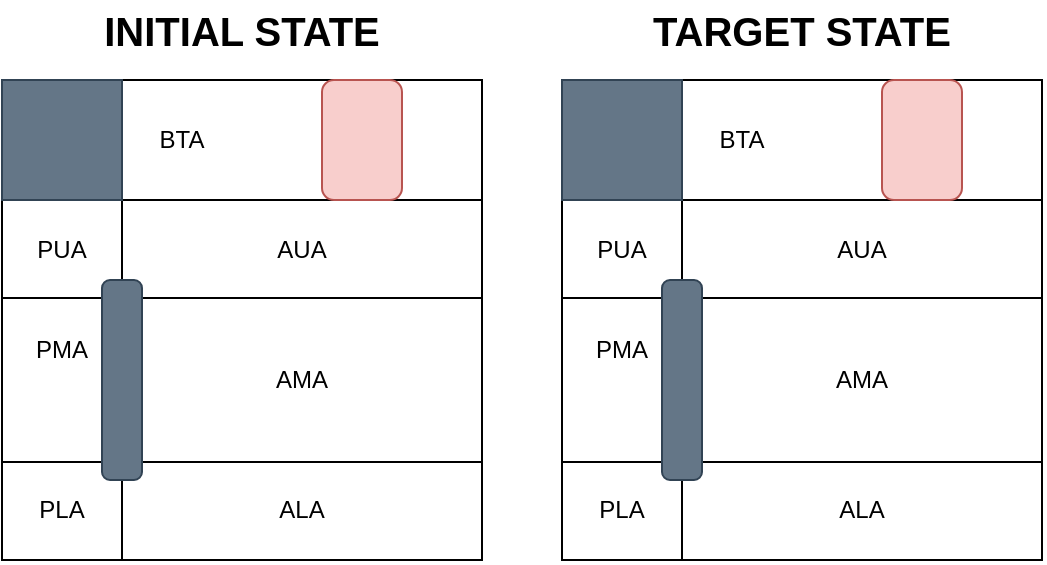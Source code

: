 <mxfile version="22.0.8" type="device">
  <diagram name="Página-1" id="VuSWSpo61Ne59JDOaEKN">
    <mxGraphModel dx="768" dy="772" grid="0" gridSize="10" guides="1" tooltips="1" connect="1" arrows="1" fold="1" page="0" pageScale="1" pageWidth="827" pageHeight="1169" math="0" shadow="0">
      <root>
        <mxCell id="0" />
        <mxCell id="1" parent="0" />
        <mxCell id="8L7mYQctwdsUqbmp2qaU-1" value="" style="whiteSpace=wrap;html=1;aspect=fixed;" vertex="1" parent="1">
          <mxGeometry x="240" y="240" width="240" height="240" as="geometry" />
        </mxCell>
        <mxCell id="8L7mYQctwdsUqbmp2qaU-2" value="" style="endArrow=none;html=1;rounded=0;entryX=0.25;entryY=0;entryDx=0;entryDy=0;exitX=0.25;exitY=1;exitDx=0;exitDy=0;" edge="1" parent="1" source="8L7mYQctwdsUqbmp2qaU-1" target="8L7mYQctwdsUqbmp2qaU-1">
          <mxGeometry width="50" height="50" relative="1" as="geometry">
            <mxPoint x="370" y="420" as="sourcePoint" />
            <mxPoint x="420" y="370" as="targetPoint" />
          </mxGeometry>
        </mxCell>
        <mxCell id="8L7mYQctwdsUqbmp2qaU-3" value="" style="endArrow=none;html=1;rounded=0;exitX=0;exitY=0.25;exitDx=0;exitDy=0;entryX=1;entryY=0.25;entryDx=0;entryDy=0;" edge="1" parent="1" source="8L7mYQctwdsUqbmp2qaU-1" target="8L7mYQctwdsUqbmp2qaU-1">
          <mxGeometry width="50" height="50" relative="1" as="geometry">
            <mxPoint x="370" y="420" as="sourcePoint" />
            <mxPoint x="420" y="370" as="targetPoint" />
          </mxGeometry>
        </mxCell>
        <mxCell id="8L7mYQctwdsUqbmp2qaU-4" value="" style="endArrow=none;html=1;rounded=0;exitX=0;exitY=0.75;exitDx=0;exitDy=0;entryX=1;entryY=0.75;entryDx=0;entryDy=0;" edge="1" parent="1">
          <mxGeometry width="50" height="50" relative="1" as="geometry">
            <mxPoint x="240" y="431" as="sourcePoint" />
            <mxPoint x="480" y="431" as="targetPoint" />
          </mxGeometry>
        </mxCell>
        <mxCell id="8L7mYQctwdsUqbmp2qaU-5" value="" style="endArrow=none;html=1;rounded=0;exitX=0;exitY=0.5;exitDx=0;exitDy=0;entryX=1;entryY=0.5;entryDx=0;entryDy=0;" edge="1" parent="1">
          <mxGeometry width="50" height="50" relative="1" as="geometry">
            <mxPoint x="240" y="349" as="sourcePoint" />
            <mxPoint x="480" y="349" as="targetPoint" />
          </mxGeometry>
        </mxCell>
        <mxCell id="8L7mYQctwdsUqbmp2qaU-6" value="" style="rounded=1;whiteSpace=wrap;html=1;fillColor=#647687;strokeColor=#314354;fontColor=#ffffff;arcSize=0;" vertex="1" parent="1">
          <mxGeometry x="240" y="240" width="60" height="60" as="geometry" />
        </mxCell>
        <mxCell id="8L7mYQctwdsUqbmp2qaU-7" value="" style="rounded=1;whiteSpace=wrap;html=1;fillColor=#647687;strokeColor=#314354;fontColor=#ffffff;arcSize=20;" vertex="1" parent="1">
          <mxGeometry x="290" y="340" width="20" height="100" as="geometry" />
        </mxCell>
        <mxCell id="8L7mYQctwdsUqbmp2qaU-9" value="" style="shape=image;html=1;verticalAlign=top;verticalLabelPosition=bottom;labelBackgroundColor=#ffffff;imageAspect=0;aspect=fixed;image=https://cdn1.iconfinder.com/data/icons/science-technology-outline-24-px/24/Android_android_robot_operative_system_robot_technology-128.png" vertex="1" parent="1">
          <mxGeometry x="442" y="251" width="38" height="38" as="geometry" />
        </mxCell>
        <mxCell id="8L7mYQctwdsUqbmp2qaU-10" value="BTA" style="text;html=1;strokeColor=none;fillColor=none;align=center;verticalAlign=middle;whiteSpace=wrap;rounded=0;" vertex="1" parent="1">
          <mxGeometry x="300" y="255" width="60" height="30" as="geometry" />
        </mxCell>
        <mxCell id="8L7mYQctwdsUqbmp2qaU-11" value="PUA" style="text;html=1;strokeColor=none;fillColor=none;align=center;verticalAlign=middle;whiteSpace=wrap;rounded=0;" vertex="1" parent="1">
          <mxGeometry x="240" y="310" width="60" height="30" as="geometry" />
        </mxCell>
        <mxCell id="8L7mYQctwdsUqbmp2qaU-12" value="AUA" style="text;html=1;strokeColor=none;fillColor=none;align=center;verticalAlign=middle;whiteSpace=wrap;rounded=0;" vertex="1" parent="1">
          <mxGeometry x="360" y="310" width="60" height="30" as="geometry" />
        </mxCell>
        <mxCell id="8L7mYQctwdsUqbmp2qaU-13" value="PMA" style="text;html=1;strokeColor=none;fillColor=none;align=center;verticalAlign=middle;whiteSpace=wrap;rounded=0;" vertex="1" parent="1">
          <mxGeometry x="240" y="360" width="60" height="30" as="geometry" />
        </mxCell>
        <mxCell id="8L7mYQctwdsUqbmp2qaU-14" value="AMA" style="text;html=1;strokeColor=none;fillColor=none;align=center;verticalAlign=middle;whiteSpace=wrap;rounded=0;" vertex="1" parent="1">
          <mxGeometry x="360" y="375" width="60" height="30" as="geometry" />
        </mxCell>
        <mxCell id="8L7mYQctwdsUqbmp2qaU-15" value="PLA" style="text;html=1;strokeColor=none;fillColor=none;align=center;verticalAlign=middle;whiteSpace=wrap;rounded=0;" vertex="1" parent="1">
          <mxGeometry x="240" y="440" width="60" height="30" as="geometry" />
        </mxCell>
        <mxCell id="8L7mYQctwdsUqbmp2qaU-16" value="ALA" style="text;html=1;strokeColor=none;fillColor=none;align=center;verticalAlign=middle;whiteSpace=wrap;rounded=0;" vertex="1" parent="1">
          <mxGeometry x="360" y="440" width="60" height="30" as="geometry" />
        </mxCell>
        <mxCell id="8L7mYQctwdsUqbmp2qaU-17" value="" style="shape=image;html=1;verticalAlign=top;verticalLabelPosition=bottom;labelBackgroundColor=#ffffff;imageAspect=0;aspect=fixed;image=https://cdn1.iconfinder.com/data/icons/electronics-outline-24/24/microwave_oven_electronics_kitchen_appliance_microwave_oven-128.png" vertex="1" parent="1">
          <mxGeometry x="360" y="240" width="38" height="38" as="geometry" />
        </mxCell>
        <mxCell id="8L7mYQctwdsUqbmp2qaU-20" value="" style="rounded=1;whiteSpace=wrap;html=1;fillColor=#f8cecc;strokeColor=#b85450;" vertex="1" parent="1">
          <mxGeometry x="400" y="240" width="40" height="60" as="geometry" />
        </mxCell>
        <mxCell id="8L7mYQctwdsUqbmp2qaU-18" value="" style="shape=image;html=1;verticalAlign=top;verticalLabelPosition=bottom;labelBackgroundColor=#ffffff;imageAspect=0;aspect=fixed;image=https://cdn4.iconfinder.com/data/icons/food-and-equipment-outline/32/dish-128.png" vertex="1" parent="1">
          <mxGeometry x="404.5" y="243.5" width="31" height="31" as="geometry" />
        </mxCell>
        <mxCell id="8L7mYQctwdsUqbmp2qaU-19" value="" style="shape=image;html=1;verticalAlign=top;verticalLabelPosition=bottom;labelBackgroundColor=#ffffff;imageAspect=0;aspect=fixed;image=https://cdn2.iconfinder.com/data/icons/essential-web-2/50/user-person-account-avatar-customer-128.png" vertex="1" parent="1">
          <mxGeometry x="256" y="390" width="28" height="28" as="geometry" />
        </mxCell>
        <mxCell id="8L7mYQctwdsUqbmp2qaU-21" value="" style="whiteSpace=wrap;html=1;aspect=fixed;" vertex="1" parent="1">
          <mxGeometry x="520" y="240" width="240" height="240" as="geometry" />
        </mxCell>
        <mxCell id="8L7mYQctwdsUqbmp2qaU-22" value="" style="endArrow=none;html=1;rounded=0;entryX=0.25;entryY=0;entryDx=0;entryDy=0;exitX=0.25;exitY=1;exitDx=0;exitDy=0;" edge="1" parent="1" source="8L7mYQctwdsUqbmp2qaU-21" target="8L7mYQctwdsUqbmp2qaU-21">
          <mxGeometry width="50" height="50" relative="1" as="geometry">
            <mxPoint x="650" y="420" as="sourcePoint" />
            <mxPoint x="700" y="370" as="targetPoint" />
          </mxGeometry>
        </mxCell>
        <mxCell id="8L7mYQctwdsUqbmp2qaU-23" value="" style="endArrow=none;html=1;rounded=0;exitX=0;exitY=0.25;exitDx=0;exitDy=0;entryX=1;entryY=0.25;entryDx=0;entryDy=0;" edge="1" parent="1" source="8L7mYQctwdsUqbmp2qaU-21" target="8L7mYQctwdsUqbmp2qaU-21">
          <mxGeometry width="50" height="50" relative="1" as="geometry">
            <mxPoint x="650" y="420" as="sourcePoint" />
            <mxPoint x="700" y="370" as="targetPoint" />
          </mxGeometry>
        </mxCell>
        <mxCell id="8L7mYQctwdsUqbmp2qaU-24" value="" style="endArrow=none;html=1;rounded=0;exitX=0;exitY=0.75;exitDx=0;exitDy=0;entryX=1;entryY=0.75;entryDx=0;entryDy=0;" edge="1" parent="1">
          <mxGeometry width="50" height="50" relative="1" as="geometry">
            <mxPoint x="520" y="431" as="sourcePoint" />
            <mxPoint x="760" y="431" as="targetPoint" />
          </mxGeometry>
        </mxCell>
        <mxCell id="8L7mYQctwdsUqbmp2qaU-25" value="" style="endArrow=none;html=1;rounded=0;exitX=0;exitY=0.5;exitDx=0;exitDy=0;entryX=1;entryY=0.5;entryDx=0;entryDy=0;" edge="1" parent="1">
          <mxGeometry width="50" height="50" relative="1" as="geometry">
            <mxPoint x="520" y="349" as="sourcePoint" />
            <mxPoint x="760" y="349" as="targetPoint" />
          </mxGeometry>
        </mxCell>
        <mxCell id="8L7mYQctwdsUqbmp2qaU-26" value="" style="rounded=1;whiteSpace=wrap;html=1;fillColor=#647687;strokeColor=#314354;fontColor=#ffffff;arcSize=0;" vertex="1" parent="1">
          <mxGeometry x="520" y="240" width="60" height="60" as="geometry" />
        </mxCell>
        <mxCell id="8L7mYQctwdsUqbmp2qaU-27" value="" style="rounded=1;whiteSpace=wrap;html=1;fillColor=#647687;strokeColor=#314354;fontColor=#ffffff;arcSize=20;" vertex="1" parent="1">
          <mxGeometry x="570" y="340" width="20" height="100" as="geometry" />
        </mxCell>
        <mxCell id="8L7mYQctwdsUqbmp2qaU-28" value="" style="shape=image;html=1;verticalAlign=top;verticalLabelPosition=bottom;labelBackgroundColor=#ffffff;imageAspect=0;aspect=fixed;image=https://cdn1.iconfinder.com/data/icons/science-technology-outline-24-px/24/Android_android_robot_operative_system_robot_technology-128.png" vertex="1" parent="1">
          <mxGeometry x="722" y="251" width="38" height="38" as="geometry" />
        </mxCell>
        <mxCell id="8L7mYQctwdsUqbmp2qaU-29" value="BTA" style="text;html=1;strokeColor=none;fillColor=none;align=center;verticalAlign=middle;whiteSpace=wrap;rounded=0;" vertex="1" parent="1">
          <mxGeometry x="580" y="255" width="60" height="30" as="geometry" />
        </mxCell>
        <mxCell id="8L7mYQctwdsUqbmp2qaU-30" value="PUA" style="text;html=1;strokeColor=none;fillColor=none;align=center;verticalAlign=middle;whiteSpace=wrap;rounded=0;" vertex="1" parent="1">
          <mxGeometry x="520" y="310" width="60" height="30" as="geometry" />
        </mxCell>
        <mxCell id="8L7mYQctwdsUqbmp2qaU-31" value="AUA" style="text;html=1;strokeColor=none;fillColor=none;align=center;verticalAlign=middle;whiteSpace=wrap;rounded=0;" vertex="1" parent="1">
          <mxGeometry x="640" y="310" width="60" height="30" as="geometry" />
        </mxCell>
        <mxCell id="8L7mYQctwdsUqbmp2qaU-32" value="PMA" style="text;html=1;strokeColor=none;fillColor=none;align=center;verticalAlign=middle;whiteSpace=wrap;rounded=0;" vertex="1" parent="1">
          <mxGeometry x="520" y="360" width="60" height="30" as="geometry" />
        </mxCell>
        <mxCell id="8L7mYQctwdsUqbmp2qaU-33" value="AMA" style="text;html=1;strokeColor=none;fillColor=none;align=center;verticalAlign=middle;whiteSpace=wrap;rounded=0;" vertex="1" parent="1">
          <mxGeometry x="640" y="375" width="60" height="30" as="geometry" />
        </mxCell>
        <mxCell id="8L7mYQctwdsUqbmp2qaU-34" value="PLA" style="text;html=1;strokeColor=none;fillColor=none;align=center;verticalAlign=middle;whiteSpace=wrap;rounded=0;" vertex="1" parent="1">
          <mxGeometry x="520" y="440" width="60" height="30" as="geometry" />
        </mxCell>
        <mxCell id="8L7mYQctwdsUqbmp2qaU-35" value="ALA" style="text;html=1;strokeColor=none;fillColor=none;align=center;verticalAlign=middle;whiteSpace=wrap;rounded=0;" vertex="1" parent="1">
          <mxGeometry x="640" y="440" width="60" height="30" as="geometry" />
        </mxCell>
        <mxCell id="8L7mYQctwdsUqbmp2qaU-36" value="" style="shape=image;html=1;verticalAlign=top;verticalLabelPosition=bottom;labelBackgroundColor=#ffffff;imageAspect=0;aspect=fixed;image=https://cdn1.iconfinder.com/data/icons/electronics-outline-24/24/microwave_oven_electronics_kitchen_appliance_microwave_oven-128.png" vertex="1" parent="1">
          <mxGeometry x="640" y="240" width="38" height="38" as="geometry" />
        </mxCell>
        <mxCell id="8L7mYQctwdsUqbmp2qaU-37" value="" style="rounded=1;whiteSpace=wrap;html=1;fillColor=#f8cecc;strokeColor=#b85450;" vertex="1" parent="1">
          <mxGeometry x="680" y="240" width="40" height="60" as="geometry" />
        </mxCell>
        <mxCell id="8L7mYQctwdsUqbmp2qaU-38" value="" style="shape=image;html=1;verticalAlign=top;verticalLabelPosition=bottom;labelBackgroundColor=#ffffff;imageAspect=0;aspect=fixed;image=https://cdn4.iconfinder.com/data/icons/food-and-equipment-outline/32/dish-128.png" vertex="1" parent="1">
          <mxGeometry x="541" y="385" width="31" height="31" as="geometry" />
        </mxCell>
        <mxCell id="8L7mYQctwdsUqbmp2qaU-39" value="" style="shape=image;html=1;verticalAlign=top;verticalLabelPosition=bottom;labelBackgroundColor=#ffffff;imageAspect=0;aspect=fixed;image=https://cdn2.iconfinder.com/data/icons/essential-web-2/50/user-person-account-avatar-customer-128.png" vertex="1" parent="1">
          <mxGeometry x="520" y="383" width="28" height="28" as="geometry" />
        </mxCell>
        <mxCell id="8L7mYQctwdsUqbmp2qaU-40" value="INITIAL STATE" style="text;html=1;strokeColor=none;fillColor=none;align=center;verticalAlign=middle;whiteSpace=wrap;rounded=0;fontSize=20;fontStyle=1" vertex="1" parent="1">
          <mxGeometry x="282" y="200" width="156" height="30" as="geometry" />
        </mxCell>
        <mxCell id="8L7mYQctwdsUqbmp2qaU-41" value="TARGET STATE" style="text;html=1;strokeColor=none;fillColor=none;align=center;verticalAlign=middle;whiteSpace=wrap;rounded=0;fontSize=20;fontStyle=1" vertex="1" parent="1">
          <mxGeometry x="562" y="200" width="156" height="30" as="geometry" />
        </mxCell>
      </root>
    </mxGraphModel>
  </diagram>
</mxfile>
